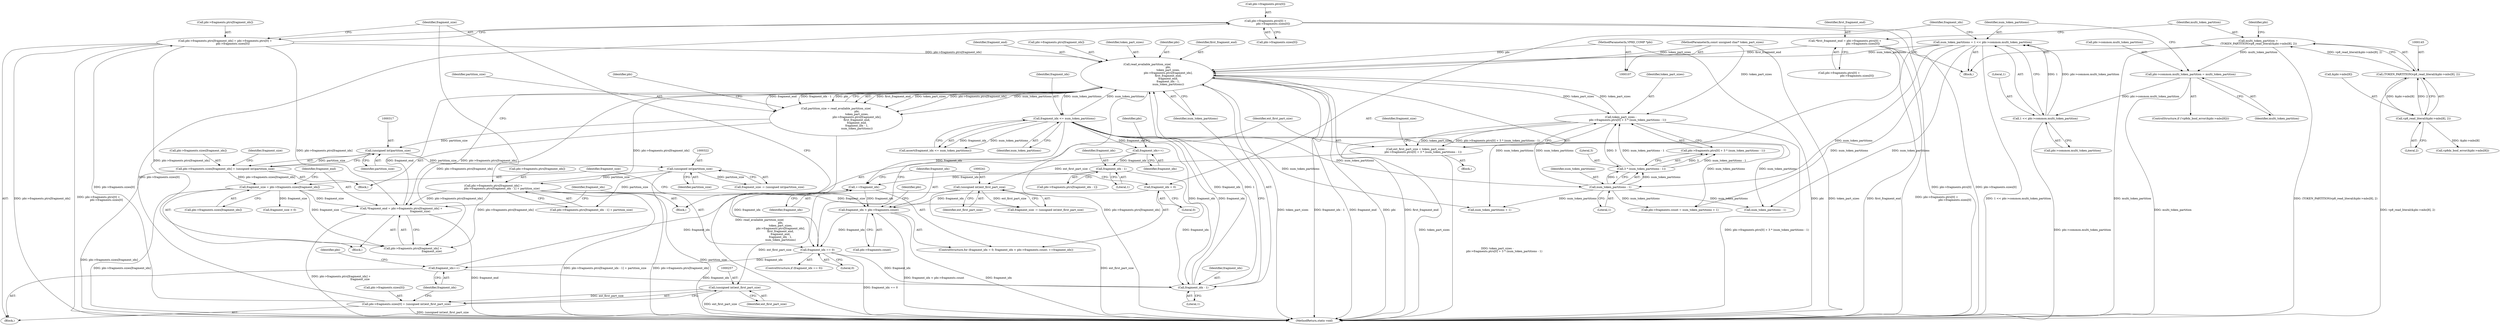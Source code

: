 digraph "0_Android_6886e8e0a9db2dbad723dc37a548233e004b33bc@array" {
"1000269" [label="(Call,pbi->fragments.ptrs[0] +\n                  pbi->fragments.sizes[0])"];
"1000248" [label="(Call,pbi->fragments.sizes[0] = (unsigned int)ext_first_part_size)"];
"1000256" [label="(Call,(unsigned int)ext_first_part_size)"];
"1000240" [label="(Call,(unsigned int)ext_first_part_size)"];
"1000221" [label="(Call,ext_first_part_size = token_part_sizes -\n                pbi->fragments.ptrs[0] + 3 * (num_token_partitions - 1))"];
"1000223" [label="(Call,token_part_sizes -\n                pbi->fragments.ptrs[0] + 3 * (num_token_partitions - 1))"];
"1000292" [label="(Call,read_available_partition_size(\n                                                 pbi,\n                                                 token_part_sizes,\n                                                 pbi->fragments.ptrs[fragment_idx],\n                                                 first_fragment_end,\n                                                 fragment_end,\n                                                 fragment_idx - 1,\n                                                 num_token_partitions))"];
"1000108" [label="(MethodParameterIn,VP8D_COMP *pbi)"];
"1000109" [label="(MethodParameterIn,const unsigned char* token_part_sizes)"];
"1000335" [label="(Call,pbi->fragments.ptrs[fragment_idx] =\n                    pbi->fragments.ptrs[fragment_idx - 1] + partition_size)"];
"1000321" [label="(Call,(unsigned int)partition_size)"];
"1000316" [label="(Call,(unsigned int)partition_size)"];
"1000290" [label="(Call,partition_size = read_available_partition_size(\n                                                 pbi,\n                                                 token_part_sizes,\n                                                 pbi->fragments.ptrs[fragment_idx],\n                                                 first_fragment_end,\n                                                 fragment_end,\n                                                 fragment_idx - 1,\n                                                 num_token_partitions))"];
"1000261" [label="(Call,pbi->fragments.ptrs[fragment_idx] = pbi->fragments.ptrs[0] +\n                  pbi->fragments.sizes[0])"];
"1000124" [label="(Call,*first_fragment_end = pbi->fragments.ptrs[0] +\n                                          pbi->fragments.sizes[0])"];
"1000204" [label="(Call,*fragment_end = pbi->fragments.ptrs[fragment_idx] +\n                                            fragment_size)"];
"1000194" [label="(Call,fragment_size = pbi->fragments.sizes[fragment_idx])"];
"1000308" [label="(Call,pbi->fragments.sizes[fragment_idx] = (unsigned int)partition_size)"];
"1000304" [label="(Call,fragment_idx - 1)"];
"1000325" [label="(Call,fragment_idx <= num_token_partitions)"];
"1000259" [label="(Call,fragment_idx++)"];
"1000216" [label="(Call,fragment_idx == 0)"];
"1000183" [label="(Call,fragment_idx < pbi->fragments.count)"];
"1000180" [label="(Call,fragment_idx = 0)"];
"1000190" [label="(Call,++fragment_idx)"];
"1000350" [label="(Call,fragment_idx - 1)"];
"1000333" [label="(Call,fragment_idx++)"];
"1000235" [label="(Call,num_token_partitions - 1)"];
"1000170" [label="(Call,num_token_partitions = 1 << pbi->common.multi_token_partition)"];
"1000172" [label="(Call,1 << pbi->common.multi_token_partition)"];
"1000163" [label="(Call,pbi->common.multi_token_partition = multi_token_partition)"];
"1000142" [label="(Call,multi_token_partition =\n (TOKEN_PARTITION)vp8_read_literal(&pbi->mbc[8], 2))"];
"1000144" [label="(Call,(TOKEN_PARTITION)vp8_read_literal(&pbi->mbc[8], 2))"];
"1000146" [label="(Call,vp8_read_literal(&pbi->mbc[8], 2))"];
"1000233" [label="(Call,3 * (num_token_partitions - 1))"];
"1000334" [label="(Identifier,fragment_idx)"];
"1000249" [label="(Call,pbi->fragments.sizes[0])"];
"1000195" [label="(Identifier,fragment_size)"];
"1000354" [label="(Call,pbi->fragments.count = num_token_partitions + 1)"];
"1000180" [label="(Call,fragment_idx = 0)"];
"1000142" [label="(Call,multi_token_partition =\n (TOKEN_PARTITION)vp8_read_literal(&pbi->mbc[8], 2))"];
"1000452" [label="(MethodReturn,static void)"];
"1000153" [label="(Literal,2)"];
"1000235" [label="(Call,num_token_partitions - 1)"];
"1000258" [label="(Identifier,ext_first_part_size)"];
"1000192" [label="(Block,)"];
"1000239" [label="(Identifier,fragment_size)"];
"1000216" [label="(Call,fragment_idx == 0)"];
"1000351" [label="(Identifier,fragment_idx)"];
"1000169" [label="(Identifier,multi_token_partition)"];
"1000318" [label="(Identifier,partition_size)"];
"1000236" [label="(Identifier,num_token_partitions)"];
"1000217" [label="(Identifier,fragment_idx)"];
"1000277" [label="(Call,pbi->fragments.sizes[0])"];
"1000335" [label="(Call,pbi->fragments.ptrs[fragment_idx] =\n                    pbi->fragments.ptrs[fragment_idx - 1] + partition_size)"];
"1000302" [label="(Identifier,first_fragment_end)"];
"1000181" [label="(Identifier,fragment_idx)"];
"1000182" [label="(Literal,0)"];
"1000194" [label="(Call,fragment_size = pbi->fragments.sizes[fragment_idx])"];
"1000350" [label="(Call,fragment_idx - 1)"];
"1000320" [label="(Identifier,fragment_size)"];
"1000259" [label="(Call,fragment_idx++)"];
"1000344" [label="(Call,pbi->fragments.ptrs[fragment_idx - 1])"];
"1000183" [label="(Call,fragment_idx < pbi->fragments.count)"];
"1000417" [label="(Call,num_token_partitions - 1)"];
"1000108" [label="(MethodParameterIn,VP8D_COMP *pbi)"];
"1000242" [label="(Identifier,ext_first_part_size)"];
"1000156" [label="(Call,vp8dx_bool_error(&pbi->mbc[8]))"];
"1000163" [label="(Call,pbi->common.multi_token_partition = multi_token_partition)"];
"1000265" [label="(Identifier,pbi)"];
"1000261" [label="(Call,pbi->fragments.ptrs[fragment_idx] = pbi->fragments.ptrs[0] +\n                  pbi->fragments.sizes[0])"];
"1000325" [label="(Call,fragment_idx <= num_token_partitions)"];
"1000312" [label="(Identifier,pbi)"];
"1000233" [label="(Call,3 * (num_token_partitions - 1))"];
"1000219" [label="(Block,)"];
"1000147" [label="(Call,&pbi->mbc[8])"];
"1000240" [label="(Call,(unsigned int)ext_first_part_size)"];
"1000185" [label="(Call,pbi->fragments.count)"];
"1000222" [label="(Identifier,ext_first_part_size)"];
"1000260" [label="(Identifier,fragment_idx)"];
"1000305" [label="(Identifier,fragment_idx)"];
"1000324" [label="(Call,assert(fragment_idx <= num_token_partitions))"];
"1000238" [label="(Call,fragment_size -= (unsigned int)ext_first_part_size)"];
"1000126" [label="(Call,pbi->fragments.ptrs[0] +\n                                          pbi->fragments.sizes[0])"];
"1000303" [label="(Identifier,fragment_end)"];
"1000204" [label="(Call,*fragment_end = pbi->fragments.ptrs[fragment_idx] +\n                                            fragment_size)"];
"1000285" [label="(Call,fragment_size > 0)"];
"1000295" [label="(Call,pbi->fragments.ptrs[fragment_idx])"];
"1000269" [label="(Call,pbi->fragments.ptrs[0] +\n                  pbi->fragments.sizes[0])"];
"1000191" [label="(Identifier,fragment_idx)"];
"1000234" [label="(Literal,3)"];
"1000171" [label="(Identifier,num_token_partitions)"];
"1000256" [label="(Call,(unsigned int)ext_first_part_size)"];
"1000352" [label="(Literal,1)"];
"1000143" [label="(Identifier,multi_token_partition)"];
"1000262" [label="(Call,pbi->fragments.ptrs[fragment_idx])"];
"1000327" [label="(Identifier,num_token_partitions)"];
"1000336" [label="(Call,pbi->fragments.ptrs[fragment_idx])"];
"1000154" [label="(ControlStructure,if (!vp8dx_bool_error(&pbi->mbc[8])))"];
"1000237" [label="(Literal,1)"];
"1000323" [label="(Identifier,partition_size)"];
"1000110" [label="(Block,)"];
"1000173" [label="(Literal,1)"];
"1000170" [label="(Call,num_token_partitions = 1 << pbi->common.multi_token_partition)"];
"1000270" [label="(Call,pbi->fragments.ptrs[0])"];
"1000223" [label="(Call,token_part_sizes -\n                pbi->fragments.ptrs[0] + 3 * (num_token_partitions - 1))"];
"1000308" [label="(Call,pbi->fragments.sizes[fragment_idx] = (unsigned int)partition_size)"];
"1000206" [label="(Call,pbi->fragments.ptrs[fragment_idx] +\n                                            fragment_size)"];
"1000164" [label="(Call,pbi->common.multi_token_partition)"];
"1000357" [label="(Identifier,pbi)"];
"1000309" [label="(Call,pbi->fragments.sizes[fragment_idx])"];
"1000339" [label="(Identifier,pbi)"];
"1000326" [label="(Identifier,fragment_idx)"];
"1000196" [label="(Call,pbi->fragments.sizes[fragment_idx])"];
"1000225" [label="(Call,pbi->fragments.ptrs[0] + 3 * (num_token_partitions - 1))"];
"1000304" [label="(Call,fragment_idx - 1)"];
"1000333" [label="(Call,fragment_idx++)"];
"1000248" [label="(Call,pbi->fragments.sizes[0] = (unsigned int)ext_first_part_size)"];
"1000360" [label="(Call,num_token_partitions + 1)"];
"1000307" [label="(Identifier,num_token_partitions)"];
"1000286" [label="(Identifier,fragment_size)"];
"1000146" [label="(Call,vp8_read_literal(&pbi->mbc[8], 2))"];
"1000291" [label="(Identifier,partition_size)"];
"1000109" [label="(MethodParameterIn,const unsigned char* token_part_sizes)"];
"1000190" [label="(Call,++fragment_idx)"];
"1000124" [label="(Call,*first_fragment_end = pbi->fragments.ptrs[0] +\n                                          pbi->fragments.sizes[0])"];
"1000144" [label="(Call,(TOKEN_PARTITION)vp8_read_literal(&pbi->mbc[8], 2))"];
"1000321" [label="(Call,(unsigned int)partition_size)"];
"1000294" [label="(Identifier,token_part_sizes)"];
"1000316" [label="(Call,(unsigned int)partition_size)"];
"1000319" [label="(Call,fragment_size -= (unsigned int)partition_size)"];
"1000332" [label="(Block,)"];
"1000160" [label="(Identifier,pbi)"];
"1000174" [label="(Call,pbi->common.multi_token_partition)"];
"1000290" [label="(Call,partition_size = read_available_partition_size(\n                                                 pbi,\n                                                 token_part_sizes,\n                                                 pbi->fragments.ptrs[fragment_idx],\n                                                 first_fragment_end,\n                                                 fragment_end,\n                                                 fragment_idx - 1,\n                                                 num_token_partitions))"];
"1000221" [label="(Call,ext_first_part_size = token_part_sizes -\n                pbi->fragments.ptrs[0] + 3 * (num_token_partitions - 1))"];
"1000184" [label="(Identifier,fragment_idx)"];
"1000292" [label="(Call,read_available_partition_size(\n                                                 pbi,\n                                                 token_part_sizes,\n                                                 pbi->fragments.ptrs[fragment_idx],\n                                                 first_fragment_end,\n                                                 fragment_end,\n                                                 fragment_idx - 1,\n                                                 num_token_partitions))"];
"1000125" [label="(Identifier,first_fragment_end)"];
"1000306" [label="(Literal,1)"];
"1000247" [label="(Block,)"];
"1000224" [label="(Identifier,token_part_sizes)"];
"1000288" [label="(Block,)"];
"1000343" [label="(Call,pbi->fragments.ptrs[fragment_idx - 1] + partition_size)"];
"1000218" [label="(Literal,0)"];
"1000179" [label="(ControlStructure,for (fragment_idx = 0; fragment_idx < pbi->fragments.count; ++fragment_idx))"];
"1000205" [label="(Identifier,fragment_end)"];
"1000172" [label="(Call,1 << pbi->common.multi_token_partition)"];
"1000293" [label="(Identifier,pbi)"];
"1000215" [label="(ControlStructure,if (fragment_idx == 0))"];
"1000269" -> "1000261"  [label="AST: "];
"1000269" -> "1000277"  [label="CFG: "];
"1000270" -> "1000269"  [label="AST: "];
"1000277" -> "1000269"  [label="AST: "];
"1000261" -> "1000269"  [label="CFG: "];
"1000269" -> "1000452"  [label="DDG: pbi->fragments.sizes[0]"];
"1000269" -> "1000452"  [label="DDG: pbi->fragments.ptrs[0]"];
"1000248" -> "1000269"  [label="DDG: pbi->fragments.sizes[0]"];
"1000248" -> "1000247"  [label="AST: "];
"1000248" -> "1000256"  [label="CFG: "];
"1000249" -> "1000248"  [label="AST: "];
"1000256" -> "1000248"  [label="AST: "];
"1000260" -> "1000248"  [label="CFG: "];
"1000248" -> "1000452"  [label="DDG: (unsigned int)ext_first_part_size"];
"1000256" -> "1000248"  [label="DDG: ext_first_part_size"];
"1000248" -> "1000261"  [label="DDG: pbi->fragments.sizes[0]"];
"1000256" -> "1000258"  [label="CFG: "];
"1000257" -> "1000256"  [label="AST: "];
"1000258" -> "1000256"  [label="AST: "];
"1000256" -> "1000452"  [label="DDG: ext_first_part_size"];
"1000240" -> "1000256"  [label="DDG: ext_first_part_size"];
"1000240" -> "1000238"  [label="AST: "];
"1000240" -> "1000242"  [label="CFG: "];
"1000241" -> "1000240"  [label="AST: "];
"1000242" -> "1000240"  [label="AST: "];
"1000238" -> "1000240"  [label="CFG: "];
"1000240" -> "1000452"  [label="DDG: ext_first_part_size"];
"1000240" -> "1000238"  [label="DDG: ext_first_part_size"];
"1000221" -> "1000240"  [label="DDG: ext_first_part_size"];
"1000221" -> "1000219"  [label="AST: "];
"1000221" -> "1000223"  [label="CFG: "];
"1000222" -> "1000221"  [label="AST: "];
"1000223" -> "1000221"  [label="AST: "];
"1000239" -> "1000221"  [label="CFG: "];
"1000221" -> "1000452"  [label="DDG: token_part_sizes -\n                pbi->fragments.ptrs[0] + 3 * (num_token_partitions - 1)"];
"1000223" -> "1000221"  [label="DDG: token_part_sizes"];
"1000223" -> "1000221"  [label="DDG: pbi->fragments.ptrs[0] + 3 * (num_token_partitions - 1)"];
"1000223" -> "1000225"  [label="CFG: "];
"1000224" -> "1000223"  [label="AST: "];
"1000225" -> "1000223"  [label="AST: "];
"1000223" -> "1000452"  [label="DDG: pbi->fragments.ptrs[0] + 3 * (num_token_partitions - 1)"];
"1000223" -> "1000452"  [label="DDG: token_part_sizes"];
"1000292" -> "1000223"  [label="DDG: token_part_sizes"];
"1000109" -> "1000223"  [label="DDG: token_part_sizes"];
"1000233" -> "1000223"  [label="DDG: 3"];
"1000233" -> "1000223"  [label="DDG: num_token_partitions - 1"];
"1000223" -> "1000292"  [label="DDG: token_part_sizes"];
"1000292" -> "1000290"  [label="AST: "];
"1000292" -> "1000307"  [label="CFG: "];
"1000293" -> "1000292"  [label="AST: "];
"1000294" -> "1000292"  [label="AST: "];
"1000295" -> "1000292"  [label="AST: "];
"1000302" -> "1000292"  [label="AST: "];
"1000303" -> "1000292"  [label="AST: "];
"1000304" -> "1000292"  [label="AST: "];
"1000307" -> "1000292"  [label="AST: "];
"1000290" -> "1000292"  [label="CFG: "];
"1000292" -> "1000452"  [label="DDG: fragment_end"];
"1000292" -> "1000452"  [label="DDG: token_part_sizes"];
"1000292" -> "1000452"  [label="DDG: fragment_idx - 1"];
"1000292" -> "1000452"  [label="DDG: pbi"];
"1000292" -> "1000452"  [label="DDG: first_fragment_end"];
"1000292" -> "1000452"  [label="DDG: pbi->fragments.ptrs[fragment_idx]"];
"1000292" -> "1000204"  [label="DDG: pbi->fragments.ptrs[fragment_idx]"];
"1000292" -> "1000206"  [label="DDG: pbi->fragments.ptrs[fragment_idx]"];
"1000292" -> "1000290"  [label="DDG: first_fragment_end"];
"1000292" -> "1000290"  [label="DDG: token_part_sizes"];
"1000292" -> "1000290"  [label="DDG: pbi->fragments.ptrs[fragment_idx]"];
"1000292" -> "1000290"  [label="DDG: num_token_partitions"];
"1000292" -> "1000290"  [label="DDG: fragment_end"];
"1000292" -> "1000290"  [label="DDG: fragment_idx - 1"];
"1000292" -> "1000290"  [label="DDG: pbi"];
"1000108" -> "1000292"  [label="DDG: pbi"];
"1000109" -> "1000292"  [label="DDG: token_part_sizes"];
"1000335" -> "1000292"  [label="DDG: pbi->fragments.ptrs[fragment_idx]"];
"1000261" -> "1000292"  [label="DDG: pbi->fragments.ptrs[fragment_idx]"];
"1000124" -> "1000292"  [label="DDG: first_fragment_end"];
"1000204" -> "1000292"  [label="DDG: fragment_end"];
"1000304" -> "1000292"  [label="DDG: fragment_idx"];
"1000304" -> "1000292"  [label="DDG: 1"];
"1000235" -> "1000292"  [label="DDG: num_token_partitions"];
"1000170" -> "1000292"  [label="DDG: num_token_partitions"];
"1000325" -> "1000292"  [label="DDG: num_token_partitions"];
"1000292" -> "1000325"  [label="DDG: num_token_partitions"];
"1000108" -> "1000107"  [label="AST: "];
"1000108" -> "1000452"  [label="DDG: pbi"];
"1000109" -> "1000107"  [label="AST: "];
"1000109" -> "1000452"  [label="DDG: token_part_sizes"];
"1000335" -> "1000332"  [label="AST: "];
"1000335" -> "1000343"  [label="CFG: "];
"1000336" -> "1000335"  [label="AST: "];
"1000343" -> "1000335"  [label="AST: "];
"1000286" -> "1000335"  [label="CFG: "];
"1000335" -> "1000452"  [label="DDG: pbi->fragments.ptrs[fragment_idx]"];
"1000335" -> "1000452"  [label="DDG: pbi->fragments.ptrs[fragment_idx - 1] + partition_size"];
"1000335" -> "1000204"  [label="DDG: pbi->fragments.ptrs[fragment_idx]"];
"1000335" -> "1000206"  [label="DDG: pbi->fragments.ptrs[fragment_idx]"];
"1000321" -> "1000335"  [label="DDG: partition_size"];
"1000321" -> "1000319"  [label="AST: "];
"1000321" -> "1000323"  [label="CFG: "];
"1000322" -> "1000321"  [label="AST: "];
"1000323" -> "1000321"  [label="AST: "];
"1000319" -> "1000321"  [label="CFG: "];
"1000321" -> "1000452"  [label="DDG: partition_size"];
"1000321" -> "1000319"  [label="DDG: partition_size"];
"1000316" -> "1000321"  [label="DDG: partition_size"];
"1000321" -> "1000343"  [label="DDG: partition_size"];
"1000316" -> "1000308"  [label="AST: "];
"1000316" -> "1000318"  [label="CFG: "];
"1000317" -> "1000316"  [label="AST: "];
"1000318" -> "1000316"  [label="AST: "];
"1000308" -> "1000316"  [label="CFG: "];
"1000316" -> "1000308"  [label="DDG: partition_size"];
"1000290" -> "1000316"  [label="DDG: partition_size"];
"1000290" -> "1000288"  [label="AST: "];
"1000291" -> "1000290"  [label="AST: "];
"1000312" -> "1000290"  [label="CFG: "];
"1000290" -> "1000452"  [label="DDG: read_available_partition_size(\n                                                 pbi,\n                                                 token_part_sizes,\n                                                 pbi->fragments.ptrs[fragment_idx],\n                                                 first_fragment_end,\n                                                 fragment_end,\n                                                 fragment_idx - 1,\n                                                 num_token_partitions)"];
"1000261" -> "1000247"  [label="AST: "];
"1000262" -> "1000261"  [label="AST: "];
"1000286" -> "1000261"  [label="CFG: "];
"1000261" -> "1000452"  [label="DDG: pbi->fragments.ptrs[fragment_idx]"];
"1000261" -> "1000452"  [label="DDG: pbi->fragments.ptrs[0] +\n                  pbi->fragments.sizes[0]"];
"1000261" -> "1000204"  [label="DDG: pbi->fragments.ptrs[fragment_idx]"];
"1000261" -> "1000206"  [label="DDG: pbi->fragments.ptrs[fragment_idx]"];
"1000124" -> "1000110"  [label="AST: "];
"1000124" -> "1000126"  [label="CFG: "];
"1000125" -> "1000124"  [label="AST: "];
"1000126" -> "1000124"  [label="AST: "];
"1000143" -> "1000124"  [label="CFG: "];
"1000124" -> "1000452"  [label="DDG: pbi->fragments.ptrs[0] +\n                                          pbi->fragments.sizes[0]"];
"1000124" -> "1000452"  [label="DDG: first_fragment_end"];
"1000204" -> "1000192"  [label="AST: "];
"1000204" -> "1000206"  [label="CFG: "];
"1000205" -> "1000204"  [label="AST: "];
"1000206" -> "1000204"  [label="AST: "];
"1000217" -> "1000204"  [label="CFG: "];
"1000204" -> "1000452"  [label="DDG: pbi->fragments.ptrs[fragment_idx] +\n                                            fragment_size"];
"1000204" -> "1000452"  [label="DDG: fragment_end"];
"1000194" -> "1000204"  [label="DDG: fragment_size"];
"1000194" -> "1000192"  [label="AST: "];
"1000194" -> "1000196"  [label="CFG: "];
"1000195" -> "1000194"  [label="AST: "];
"1000196" -> "1000194"  [label="AST: "];
"1000205" -> "1000194"  [label="CFG: "];
"1000194" -> "1000452"  [label="DDG: pbi->fragments.sizes[fragment_idx]"];
"1000308" -> "1000194"  [label="DDG: pbi->fragments.sizes[fragment_idx]"];
"1000194" -> "1000206"  [label="DDG: fragment_size"];
"1000194" -> "1000238"  [label="DDG: fragment_size"];
"1000194" -> "1000285"  [label="DDG: fragment_size"];
"1000308" -> "1000288"  [label="AST: "];
"1000309" -> "1000308"  [label="AST: "];
"1000320" -> "1000308"  [label="CFG: "];
"1000308" -> "1000452"  [label="DDG: pbi->fragments.sizes[fragment_idx]"];
"1000304" -> "1000306"  [label="CFG: "];
"1000305" -> "1000304"  [label="AST: "];
"1000306" -> "1000304"  [label="AST: "];
"1000307" -> "1000304"  [label="CFG: "];
"1000325" -> "1000304"  [label="DDG: fragment_idx"];
"1000259" -> "1000304"  [label="DDG: fragment_idx"];
"1000350" -> "1000304"  [label="DDG: fragment_idx"];
"1000216" -> "1000304"  [label="DDG: fragment_idx"];
"1000304" -> "1000325"  [label="DDG: fragment_idx"];
"1000325" -> "1000324"  [label="AST: "];
"1000325" -> "1000327"  [label="CFG: "];
"1000326" -> "1000325"  [label="AST: "];
"1000327" -> "1000325"  [label="AST: "];
"1000324" -> "1000325"  [label="CFG: "];
"1000325" -> "1000190"  [label="DDG: fragment_idx"];
"1000325" -> "1000235"  [label="DDG: num_token_partitions"];
"1000325" -> "1000324"  [label="DDG: fragment_idx"];
"1000325" -> "1000324"  [label="DDG: num_token_partitions"];
"1000325" -> "1000333"  [label="DDG: fragment_idx"];
"1000325" -> "1000354"  [label="DDG: num_token_partitions"];
"1000325" -> "1000360"  [label="DDG: num_token_partitions"];
"1000325" -> "1000417"  [label="DDG: num_token_partitions"];
"1000259" -> "1000247"  [label="AST: "];
"1000259" -> "1000260"  [label="CFG: "];
"1000260" -> "1000259"  [label="AST: "];
"1000265" -> "1000259"  [label="CFG: "];
"1000259" -> "1000190"  [label="DDG: fragment_idx"];
"1000216" -> "1000259"  [label="DDG: fragment_idx"];
"1000216" -> "1000215"  [label="AST: "];
"1000216" -> "1000218"  [label="CFG: "];
"1000217" -> "1000216"  [label="AST: "];
"1000218" -> "1000216"  [label="AST: "];
"1000222" -> "1000216"  [label="CFG: "];
"1000286" -> "1000216"  [label="CFG: "];
"1000216" -> "1000452"  [label="DDG: fragment_idx == 0"];
"1000216" -> "1000190"  [label="DDG: fragment_idx"];
"1000183" -> "1000216"  [label="DDG: fragment_idx"];
"1000183" -> "1000179"  [label="AST: "];
"1000183" -> "1000185"  [label="CFG: "];
"1000184" -> "1000183"  [label="AST: "];
"1000185" -> "1000183"  [label="AST: "];
"1000195" -> "1000183"  [label="CFG: "];
"1000357" -> "1000183"  [label="CFG: "];
"1000183" -> "1000452"  [label="DDG: fragment_idx"];
"1000183" -> "1000452"  [label="DDG: fragment_idx < pbi->fragments.count"];
"1000180" -> "1000183"  [label="DDG: fragment_idx"];
"1000190" -> "1000183"  [label="DDG: fragment_idx"];
"1000180" -> "1000179"  [label="AST: "];
"1000180" -> "1000182"  [label="CFG: "];
"1000181" -> "1000180"  [label="AST: "];
"1000182" -> "1000180"  [label="AST: "];
"1000184" -> "1000180"  [label="CFG: "];
"1000190" -> "1000179"  [label="AST: "];
"1000190" -> "1000191"  [label="CFG: "];
"1000191" -> "1000190"  [label="AST: "];
"1000184" -> "1000190"  [label="CFG: "];
"1000350" -> "1000190"  [label="DDG: fragment_idx"];
"1000350" -> "1000344"  [label="AST: "];
"1000350" -> "1000352"  [label="CFG: "];
"1000351" -> "1000350"  [label="AST: "];
"1000352" -> "1000350"  [label="AST: "];
"1000344" -> "1000350"  [label="CFG: "];
"1000333" -> "1000350"  [label="DDG: fragment_idx"];
"1000333" -> "1000332"  [label="AST: "];
"1000333" -> "1000334"  [label="CFG: "];
"1000334" -> "1000333"  [label="AST: "];
"1000339" -> "1000333"  [label="CFG: "];
"1000235" -> "1000233"  [label="AST: "];
"1000235" -> "1000237"  [label="CFG: "];
"1000236" -> "1000235"  [label="AST: "];
"1000237" -> "1000235"  [label="AST: "];
"1000233" -> "1000235"  [label="CFG: "];
"1000235" -> "1000233"  [label="DDG: num_token_partitions"];
"1000235" -> "1000233"  [label="DDG: 1"];
"1000170" -> "1000235"  [label="DDG: num_token_partitions"];
"1000235" -> "1000354"  [label="DDG: num_token_partitions"];
"1000235" -> "1000360"  [label="DDG: num_token_partitions"];
"1000235" -> "1000417"  [label="DDG: num_token_partitions"];
"1000170" -> "1000110"  [label="AST: "];
"1000170" -> "1000172"  [label="CFG: "];
"1000171" -> "1000170"  [label="AST: "];
"1000172" -> "1000170"  [label="AST: "];
"1000181" -> "1000170"  [label="CFG: "];
"1000170" -> "1000452"  [label="DDG: 1 << pbi->common.multi_token_partition"];
"1000172" -> "1000170"  [label="DDG: 1"];
"1000172" -> "1000170"  [label="DDG: pbi->common.multi_token_partition"];
"1000170" -> "1000354"  [label="DDG: num_token_partitions"];
"1000170" -> "1000360"  [label="DDG: num_token_partitions"];
"1000170" -> "1000417"  [label="DDG: num_token_partitions"];
"1000172" -> "1000174"  [label="CFG: "];
"1000173" -> "1000172"  [label="AST: "];
"1000174" -> "1000172"  [label="AST: "];
"1000172" -> "1000452"  [label="DDG: pbi->common.multi_token_partition"];
"1000163" -> "1000172"  [label="DDG: pbi->common.multi_token_partition"];
"1000163" -> "1000154"  [label="AST: "];
"1000163" -> "1000169"  [label="CFG: "];
"1000164" -> "1000163"  [label="AST: "];
"1000169" -> "1000163"  [label="AST: "];
"1000171" -> "1000163"  [label="CFG: "];
"1000163" -> "1000452"  [label="DDG: multi_token_partition"];
"1000142" -> "1000163"  [label="DDG: multi_token_partition"];
"1000142" -> "1000110"  [label="AST: "];
"1000142" -> "1000144"  [label="CFG: "];
"1000143" -> "1000142"  [label="AST: "];
"1000144" -> "1000142"  [label="AST: "];
"1000160" -> "1000142"  [label="CFG: "];
"1000142" -> "1000452"  [label="DDG: (TOKEN_PARTITION)vp8_read_literal(&pbi->mbc[8], 2)"];
"1000142" -> "1000452"  [label="DDG: multi_token_partition"];
"1000144" -> "1000142"  [label="DDG: vp8_read_literal(&pbi->mbc[8], 2)"];
"1000144" -> "1000146"  [label="CFG: "];
"1000145" -> "1000144"  [label="AST: "];
"1000146" -> "1000144"  [label="AST: "];
"1000144" -> "1000452"  [label="DDG: vp8_read_literal(&pbi->mbc[8], 2)"];
"1000146" -> "1000144"  [label="DDG: &pbi->mbc[8]"];
"1000146" -> "1000144"  [label="DDG: 2"];
"1000146" -> "1000153"  [label="CFG: "];
"1000147" -> "1000146"  [label="AST: "];
"1000153" -> "1000146"  [label="AST: "];
"1000146" -> "1000156"  [label="DDG: &pbi->mbc[8]"];
"1000233" -> "1000225"  [label="AST: "];
"1000234" -> "1000233"  [label="AST: "];
"1000225" -> "1000233"  [label="CFG: "];
"1000233" -> "1000225"  [label="DDG: 3"];
"1000233" -> "1000225"  [label="DDG: num_token_partitions - 1"];
}
